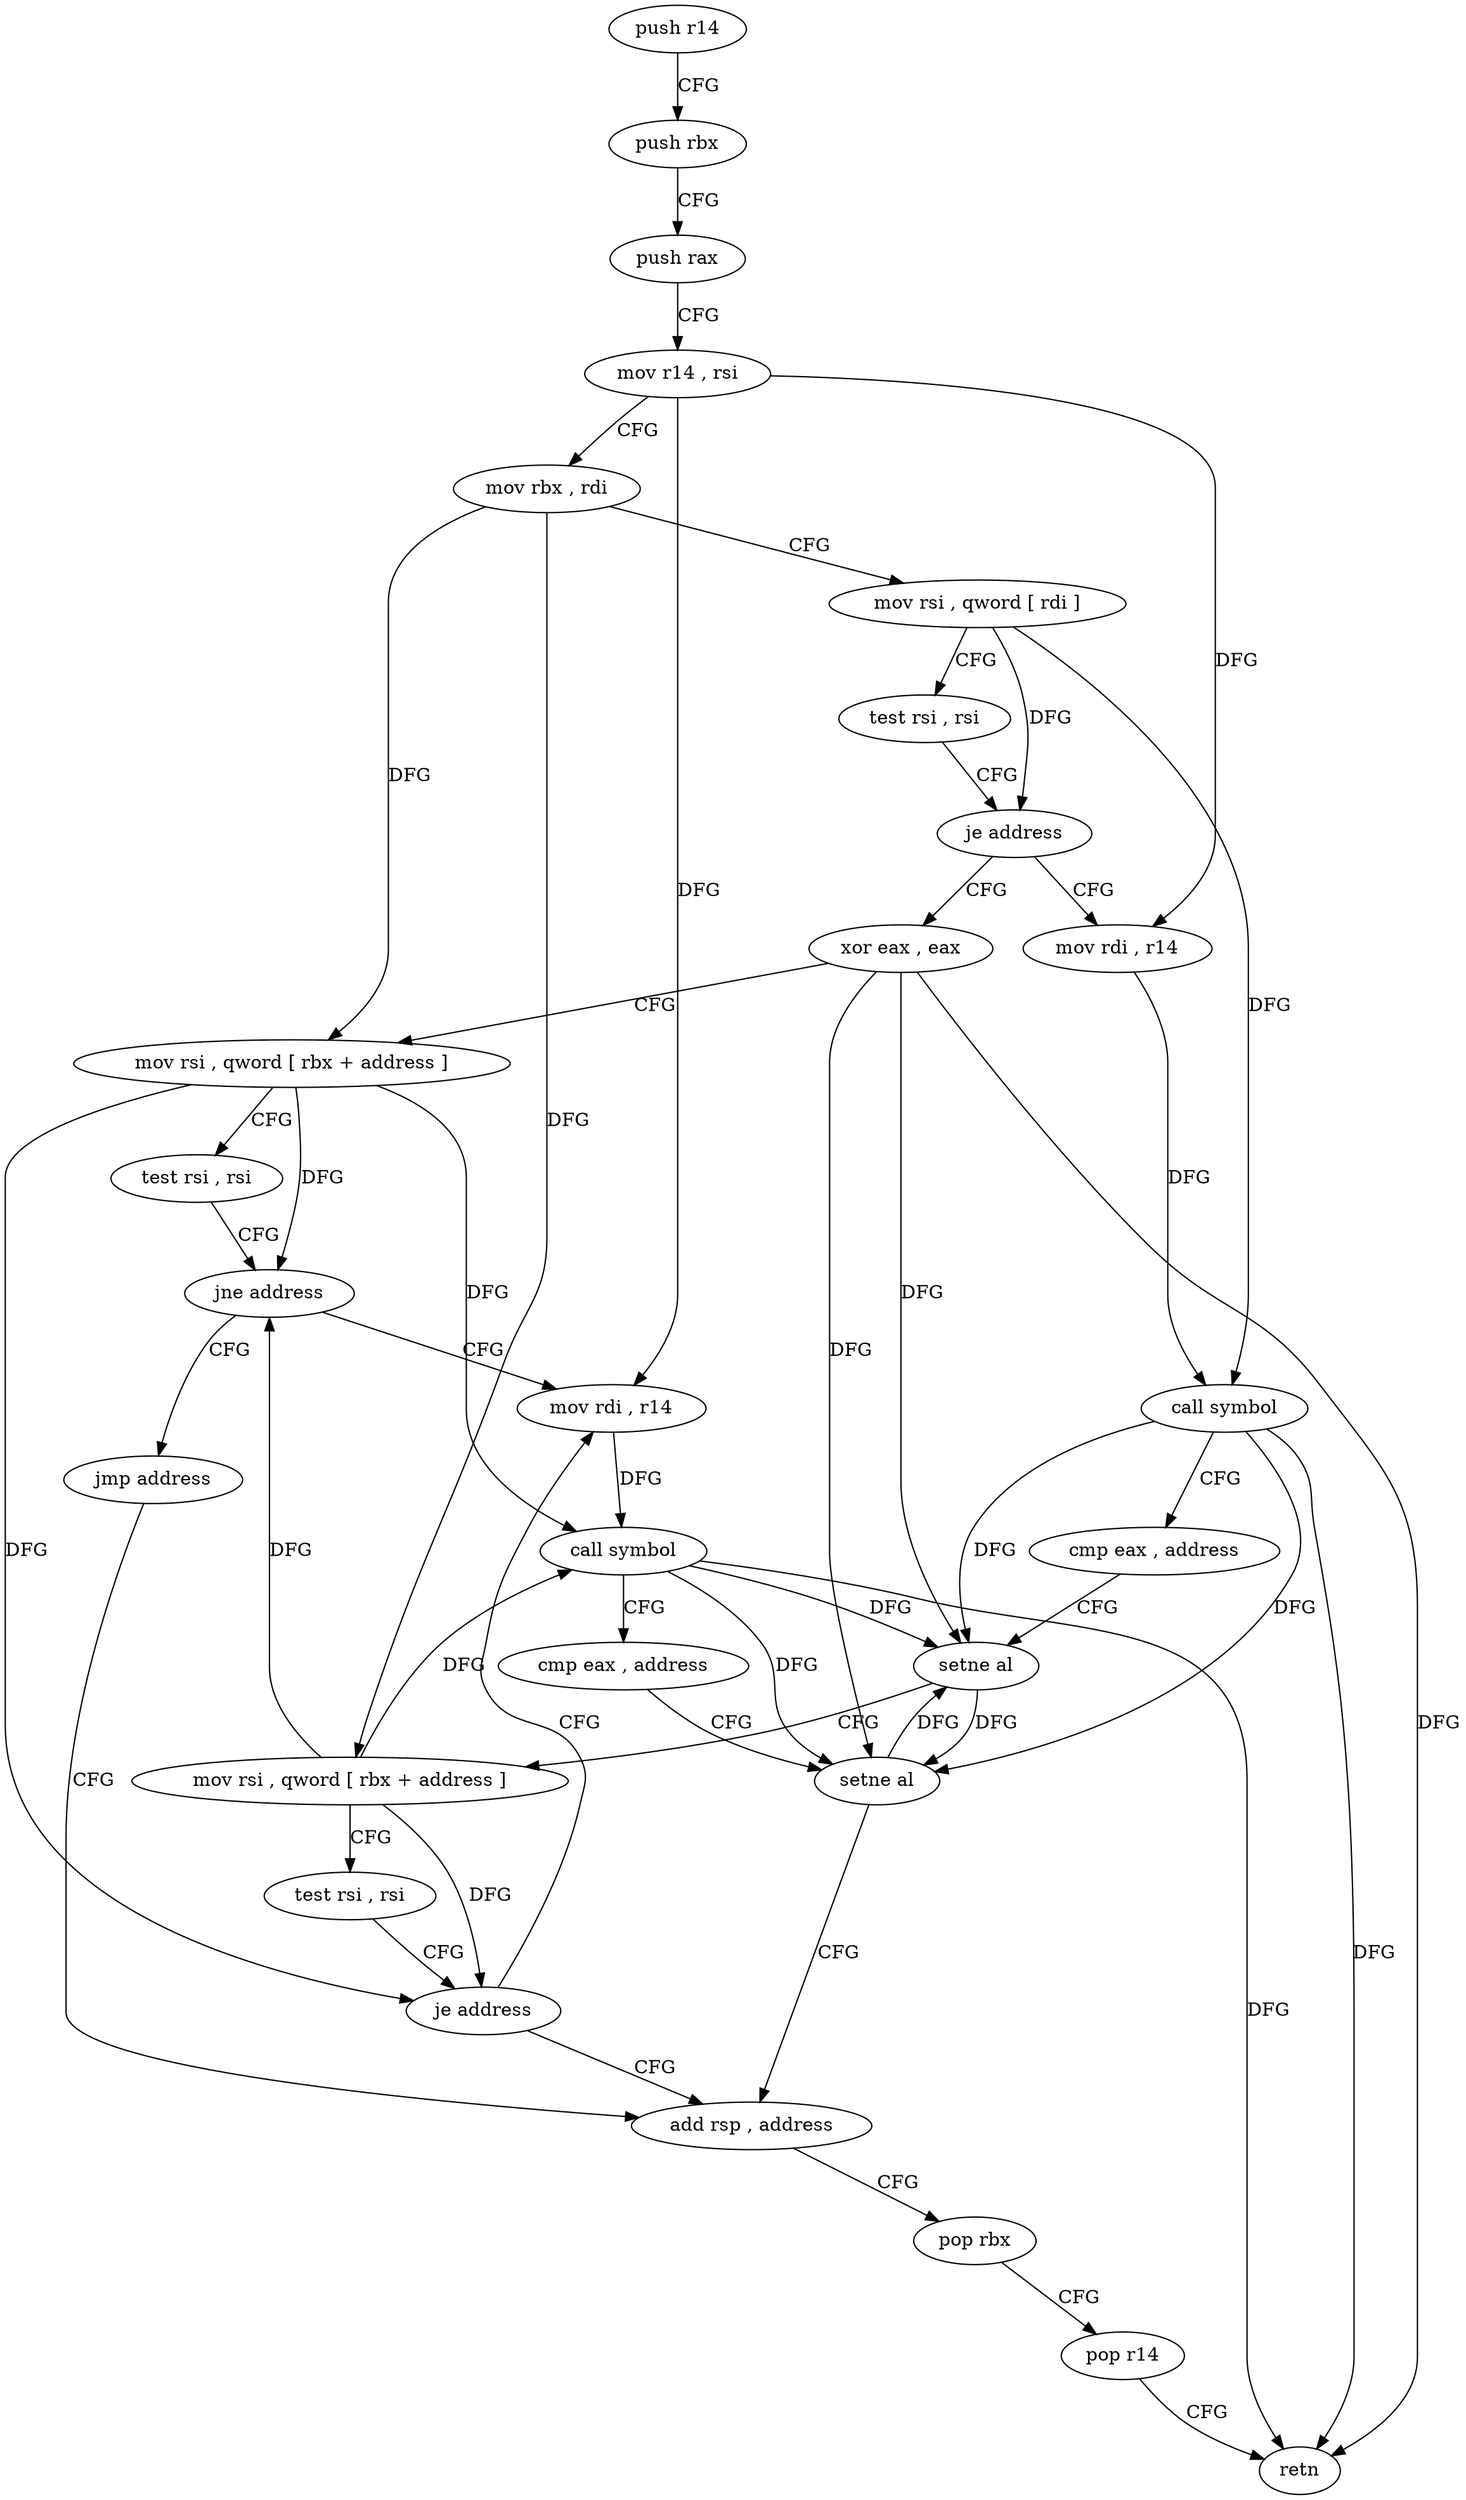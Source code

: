 digraph "func" {
"113248" [label = "push r14" ]
"113250" [label = "push rbx" ]
"113251" [label = "push rax" ]
"113252" [label = "mov r14 , rsi" ]
"113255" [label = "mov rbx , rdi" ]
"113258" [label = "mov rsi , qword [ rdi ]" ]
"113261" [label = "test rsi , rsi" ]
"113264" [label = "je address" ]
"113311" [label = "xor eax , eax" ]
"113266" [label = "mov rdi , r14" ]
"113313" [label = "mov rsi , qword [ rbx + address ]" ]
"113317" [label = "test rsi , rsi" ]
"113320" [label = "jne address" ]
"113289" [label = "mov rdi , r14" ]
"113322" [label = "jmp address" ]
"113269" [label = "call symbol" ]
"113274" [label = "cmp eax , address" ]
"113277" [label = "setne al" ]
"113280" [label = "mov rsi , qword [ rbx + address ]" ]
"113284" [label = "test rsi , rsi" ]
"113287" [label = "je address" ]
"113303" [label = "add rsp , address" ]
"113292" [label = "call symbol" ]
"113297" [label = "cmp eax , address" ]
"113300" [label = "setne al" ]
"113307" [label = "pop rbx" ]
"113308" [label = "pop r14" ]
"113310" [label = "retn" ]
"113248" -> "113250" [ label = "CFG" ]
"113250" -> "113251" [ label = "CFG" ]
"113251" -> "113252" [ label = "CFG" ]
"113252" -> "113255" [ label = "CFG" ]
"113252" -> "113266" [ label = "DFG" ]
"113252" -> "113289" [ label = "DFG" ]
"113255" -> "113258" [ label = "CFG" ]
"113255" -> "113313" [ label = "DFG" ]
"113255" -> "113280" [ label = "DFG" ]
"113258" -> "113261" [ label = "CFG" ]
"113258" -> "113264" [ label = "DFG" ]
"113258" -> "113269" [ label = "DFG" ]
"113261" -> "113264" [ label = "CFG" ]
"113264" -> "113311" [ label = "CFG" ]
"113264" -> "113266" [ label = "CFG" ]
"113311" -> "113313" [ label = "CFG" ]
"113311" -> "113277" [ label = "DFG" ]
"113311" -> "113300" [ label = "DFG" ]
"113311" -> "113310" [ label = "DFG" ]
"113266" -> "113269" [ label = "DFG" ]
"113313" -> "113317" [ label = "CFG" ]
"113313" -> "113320" [ label = "DFG" ]
"113313" -> "113287" [ label = "DFG" ]
"113313" -> "113292" [ label = "DFG" ]
"113317" -> "113320" [ label = "CFG" ]
"113320" -> "113289" [ label = "CFG" ]
"113320" -> "113322" [ label = "CFG" ]
"113289" -> "113292" [ label = "DFG" ]
"113322" -> "113303" [ label = "CFG" ]
"113269" -> "113274" [ label = "CFG" ]
"113269" -> "113277" [ label = "DFG" ]
"113269" -> "113300" [ label = "DFG" ]
"113269" -> "113310" [ label = "DFG" ]
"113274" -> "113277" [ label = "CFG" ]
"113277" -> "113280" [ label = "CFG" ]
"113277" -> "113300" [ label = "DFG" ]
"113280" -> "113284" [ label = "CFG" ]
"113280" -> "113320" [ label = "DFG" ]
"113280" -> "113287" [ label = "DFG" ]
"113280" -> "113292" [ label = "DFG" ]
"113284" -> "113287" [ label = "CFG" ]
"113287" -> "113303" [ label = "CFG" ]
"113287" -> "113289" [ label = "CFG" ]
"113303" -> "113307" [ label = "CFG" ]
"113292" -> "113297" [ label = "CFG" ]
"113292" -> "113277" [ label = "DFG" ]
"113292" -> "113300" [ label = "DFG" ]
"113292" -> "113310" [ label = "DFG" ]
"113297" -> "113300" [ label = "CFG" ]
"113300" -> "113303" [ label = "CFG" ]
"113300" -> "113277" [ label = "DFG" ]
"113307" -> "113308" [ label = "CFG" ]
"113308" -> "113310" [ label = "CFG" ]
}
